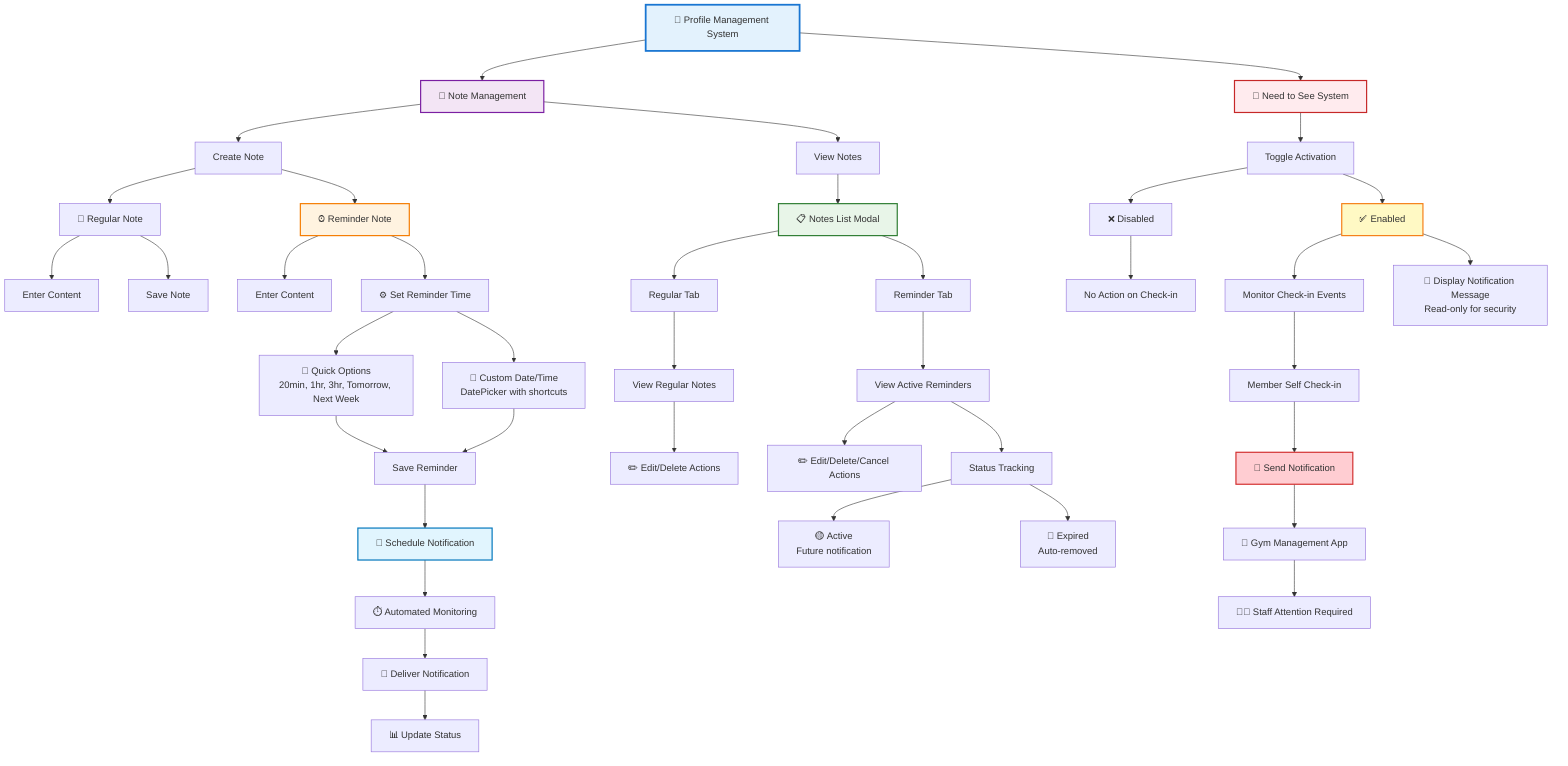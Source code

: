 graph TD
    A["👤 Profile Management System"] --> B["📝 Note Management"]
    A --> N["🚨 Need to See System"]
    
    %% Note Management Flow
    B --> B1["Create Note"]
    B --> B2["View Notes"]
    
    B1 --> B3["📄 Regular Note"]
    B1 --> B4["⏰ Reminder Note"]
    
    B3 --> B5["Enter Content"]
    B3 --> B6["Save Note"]
    
    B4 --> B7["Enter Content"]
    B4 --> B8["⚙️ Set Reminder Time"]
    B8 --> B9["🚀 Quick Options<br/>20min, 1hr, 3hr, Tomorrow, Next Week"]
    B8 --> B10["📅 Custom Date/Time<br/>DatePicker with shortcuts"]
    B9 --> B11["Save Reminder"]
    B10 --> B11
    
    B2 --> B12["📋 Notes List Modal"]
    B12 --> B13["Regular Tab"]
    B12 --> B14["Reminder Tab"]
    
    B13 --> B15["View Regular Notes"]
    B14 --> B16["View Active Reminders"]
    
    B15 --> B17["✏️ Edit/Delete Actions"]
    B16 --> B18["✏️ Edit/Delete/Cancel Actions"]
    
    B16 --> B19["Status Tracking"]
    B19 --> B20["🟡 Active<br/>Future notification"]
    B19 --> B21["🔴 Expired<br/>Auto-removed"]
    
    %% Need to See System Flow
    N --> N1["Toggle Activation"]
    N1 --> N2["❌ Disabled"]
    N1 --> N3["✅ Enabled"]
    
    N2 --> N4["No Action on Check-in"]
    N3 --> N5["Monitor Check-in Events"]
    
    N5 --> N6["Member Self Check-in"]
    N6 --> N7["🔔 Send Notification"]
    N7 --> N8["📱 Gym Management App"]
    N8 --> N9["👨‍💼 Staff Attention Required"]
    
    N3 --> N10["📄 Display Notification Message<br/>Read-only for security"]
    
    %% Integration Points
    B11 --> I1["🔔 Schedule Notification"]
    I1 --> I2["⏱️ Automated Monitoring"]
    I2 --> I3["📨 Deliver Notification"]
    I3 --> I4["📊 Update Status"]
    
    %% Styling
    style A fill:#e3f2fd,stroke:#1976d2,stroke-width:3px
    style B fill:#f3e5f5,stroke:#7b1fa2,stroke-width:2px
    style N fill:#ffebee,stroke:#c62828,stroke-width:2px
    style B4 fill:#fff3e0,stroke:#f57c00,stroke-width:2px
    style B12 fill:#e8f5e8,stroke:#2e7d32,stroke-width:2px
    style N3 fill:#fff9c4,stroke:#f57f17,stroke-width:2px
    style N7 fill:#ffcdd2,stroke:#d32f2f,stroke-width:2px
    style I1 fill:#e1f5fe,stroke:#0277bd,stroke-width:2px